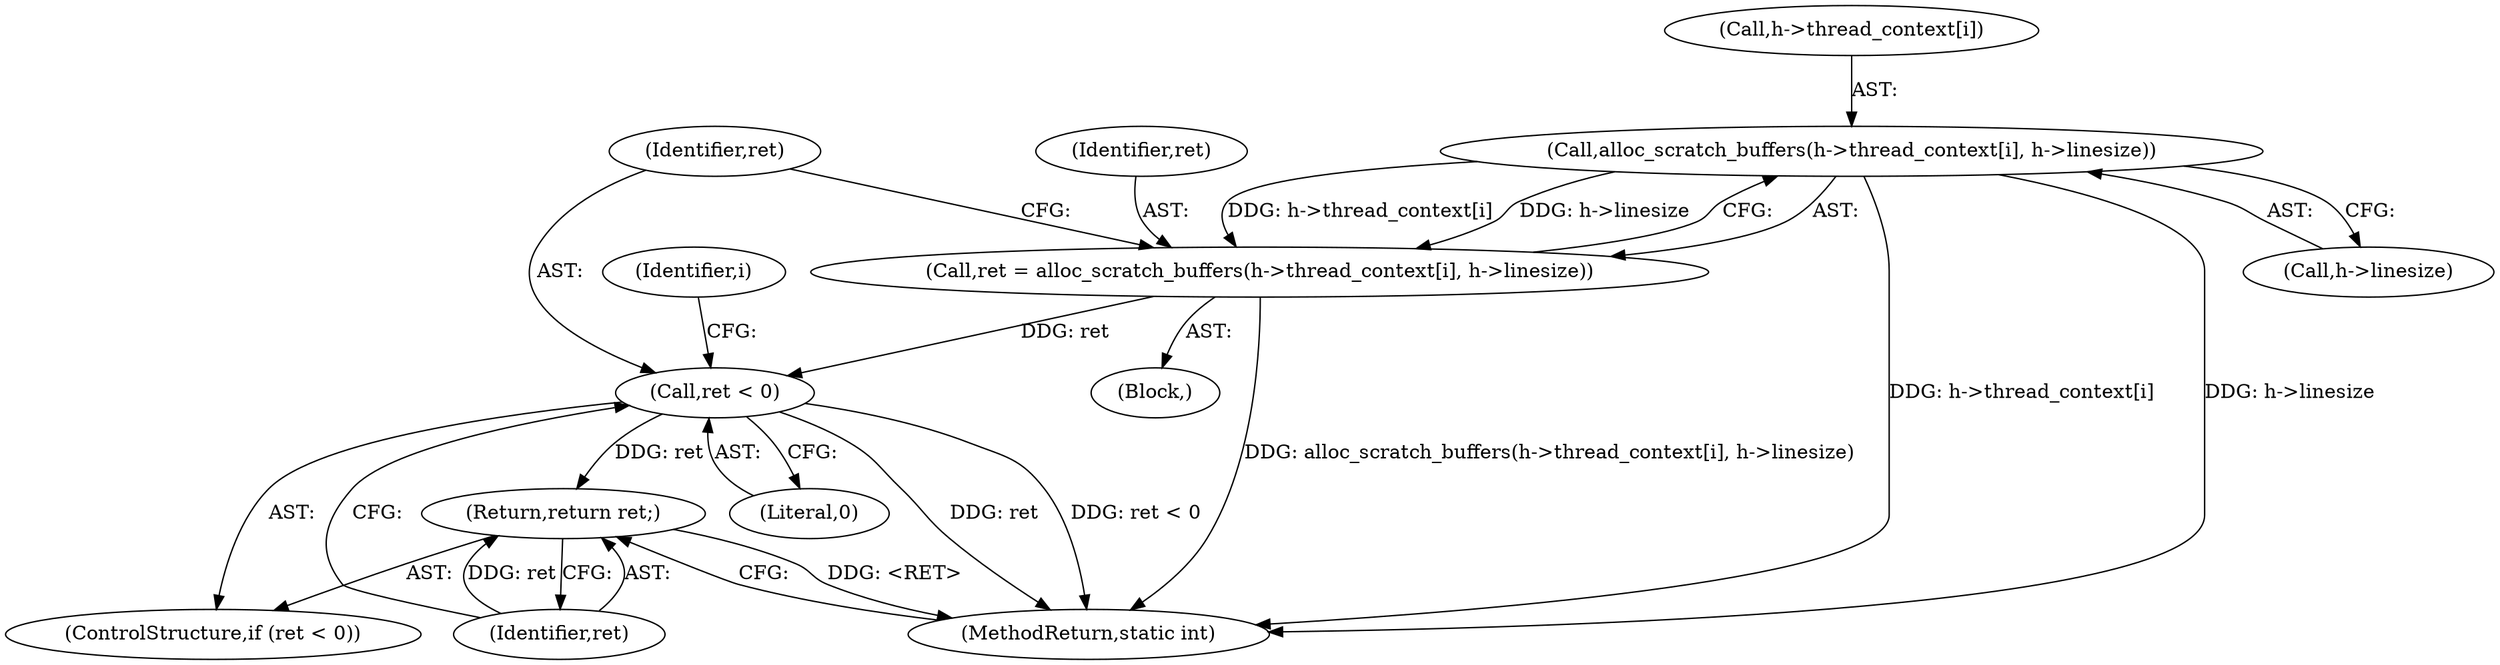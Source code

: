 digraph "0_FFmpeg_29ffeef5e73b8f41ff3a3f2242d356759c66f91f@array" {
"1001940" [label="(Call,alloc_scratch_buffers(h->thread_context[i], h->linesize))"];
"1001938" [label="(Call,ret = alloc_scratch_buffers(h->thread_context[i], h->linesize))"];
"1001950" [label="(Call,ret < 0)"];
"1001953" [label="(Return,return ret;)"];
"1001946" [label="(Call,h->linesize)"];
"1001953" [label="(Return,return ret;)"];
"1001951" [label="(Identifier,ret)"];
"1001949" [label="(ControlStructure,if (ret < 0))"];
"1003426" [label="(MethodReturn,static int)"];
"1001941" [label="(Call,h->thread_context[i])"];
"1001954" [label="(Identifier,ret)"];
"1001952" [label="(Literal,0)"];
"1001938" [label="(Call,ret = alloc_scratch_buffers(h->thread_context[i], h->linesize))"];
"1001940" [label="(Call,alloc_scratch_buffers(h->thread_context[i], h->linesize))"];
"1001937" [label="(Block,)"];
"1001950" [label="(Call,ret < 0)"];
"1001930" [label="(Identifier,i)"];
"1001939" [label="(Identifier,ret)"];
"1001940" -> "1001938"  [label="AST: "];
"1001940" -> "1001946"  [label="CFG: "];
"1001941" -> "1001940"  [label="AST: "];
"1001946" -> "1001940"  [label="AST: "];
"1001938" -> "1001940"  [label="CFG: "];
"1001940" -> "1003426"  [label="DDG: h->linesize"];
"1001940" -> "1003426"  [label="DDG: h->thread_context[i]"];
"1001940" -> "1001938"  [label="DDG: h->thread_context[i]"];
"1001940" -> "1001938"  [label="DDG: h->linesize"];
"1001938" -> "1001937"  [label="AST: "];
"1001939" -> "1001938"  [label="AST: "];
"1001951" -> "1001938"  [label="CFG: "];
"1001938" -> "1003426"  [label="DDG: alloc_scratch_buffers(h->thread_context[i], h->linesize)"];
"1001938" -> "1001950"  [label="DDG: ret"];
"1001950" -> "1001949"  [label="AST: "];
"1001950" -> "1001952"  [label="CFG: "];
"1001951" -> "1001950"  [label="AST: "];
"1001952" -> "1001950"  [label="AST: "];
"1001954" -> "1001950"  [label="CFG: "];
"1001930" -> "1001950"  [label="CFG: "];
"1001950" -> "1003426"  [label="DDG: ret < 0"];
"1001950" -> "1003426"  [label="DDG: ret"];
"1001950" -> "1001953"  [label="DDG: ret"];
"1001953" -> "1001949"  [label="AST: "];
"1001953" -> "1001954"  [label="CFG: "];
"1001954" -> "1001953"  [label="AST: "];
"1003426" -> "1001953"  [label="CFG: "];
"1001953" -> "1003426"  [label="DDG: <RET>"];
"1001954" -> "1001953"  [label="DDG: ret"];
}
